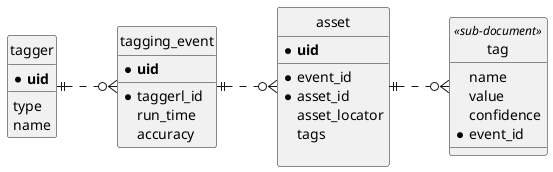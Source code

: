 @startuml
' hide the spot
hide circle

' avoid problems with angled crows feet
skinparam linetype ortho

left to right direction

entity tagger{
    * **uid**
    __
    type
    name
}

entity tagging_event{
    * **uid**
    __
    * taggerl_id
    run_time
    accuracy
}

entity asset{
    * **uid**
    ___
    * event_id
    * asset_id
    asset_locator
    tags

}

entity tag <<sub-document>> {
    name
    value 
    confidence
    * event_id
}


tagger ||..o{ tagging_event
tagging_event ||..o{ asset
asset ||..o{ tag
@enduml
